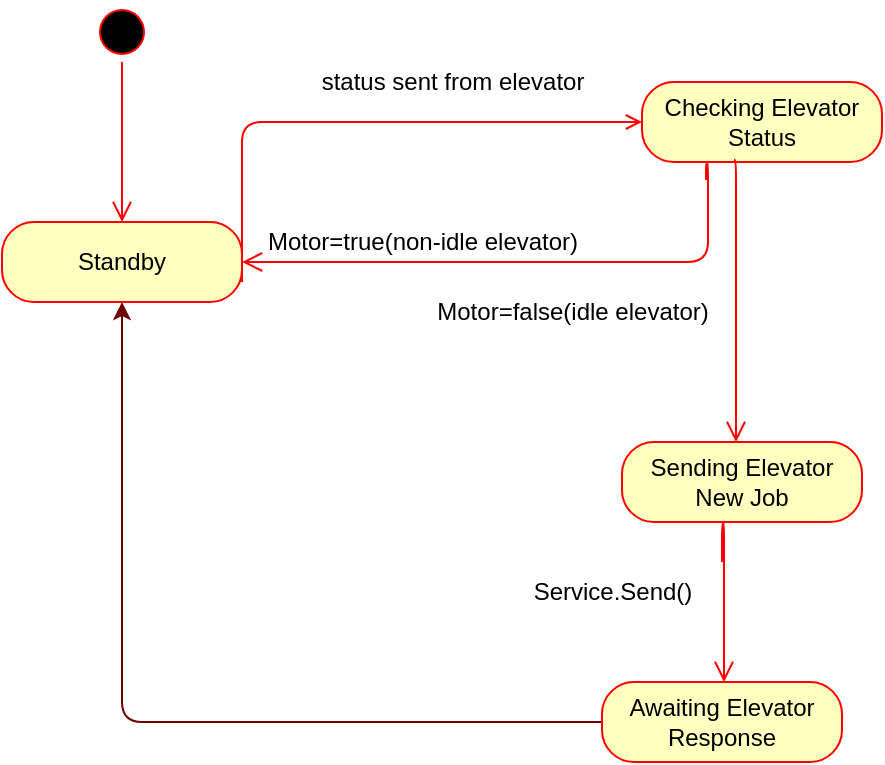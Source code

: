 <mxfile>
    <diagram id="eFqyAC94kuFDtN7c2101" name="Page-1">
        <mxGraphModel dx="624" dy="520" grid="1" gridSize="10" guides="1" tooltips="1" connect="1" arrows="1" fold="1" page="1" pageScale="1" pageWidth="850" pageHeight="1100" math="0" shadow="0">
            <root>
                <mxCell id="0"/>
                <mxCell id="1" parent="0"/>
                <mxCell id="2" value="" style="ellipse;html=1;shape=startState;fillColor=#000000;strokeColor=#ff0000;" parent="1" vertex="1">
                    <mxGeometry x="65" y="70" width="30" height="30" as="geometry"/>
                </mxCell>
                <mxCell id="4" value="Checking Elevator Status" style="rounded=1;whiteSpace=wrap;html=1;arcSize=40;fontColor=#000000;fillColor=#ffffc0;strokeColor=#ff0000;" parent="1" vertex="1">
                    <mxGeometry x="340" y="110" width="120" height="40" as="geometry"/>
                </mxCell>
                <mxCell id="5" value="Sending Elevator New Job" style="rounded=1;whiteSpace=wrap;html=1;arcSize=40;fontColor=#000000;fillColor=#ffffc0;strokeColor=#ff0000;" parent="1" vertex="1">
                    <mxGeometry x="330" y="290" width="120" height="40" as="geometry"/>
                </mxCell>
                <mxCell id="6" value="" style="edgeStyle=orthogonalEdgeStyle;html=1;verticalAlign=bottom;endArrow=open;endSize=8;strokeColor=#ff0000;exitX=0.575;exitY=0.975;exitDx=0;exitDy=0;exitPerimeter=0;" parent="1" edge="1">
                    <mxGeometry relative="1" as="geometry">
                        <mxPoint x="386" y="149" as="sourcePoint"/>
                        <Array as="points">
                            <mxPoint x="387" y="149"/>
                        </Array>
                        <mxPoint x="387" y="290" as="targetPoint"/>
                    </mxGeometry>
                </mxCell>
                <mxCell id="23" style="edgeStyle=none;html=1;entryX=0.5;entryY=1;entryDx=0;entryDy=0;fillColor=#a20025;strokeColor=#6F0000;" edge="1" parent="1" source="7" target="11">
                    <mxGeometry relative="1" as="geometry">
                        <mxPoint x="60" y="420" as="targetPoint"/>
                        <Array as="points">
                            <mxPoint x="80" y="430"/>
                        </Array>
                    </mxGeometry>
                </mxCell>
                <mxCell id="7" value="Awaiting Elevator Response" style="rounded=1;whiteSpace=wrap;html=1;arcSize=40;fontColor=#000000;fillColor=#ffffc0;strokeColor=#ff0000;" parent="1" vertex="1">
                    <mxGeometry x="320" y="410" width="120" height="40" as="geometry"/>
                </mxCell>
                <mxCell id="12" value="" style="edgeStyle=orthogonalEdgeStyle;html=1;verticalAlign=bottom;endArrow=open;strokeColor=#ff0000;exitX=1;exitY=0.75;exitDx=0;exitDy=0;entryX=0;entryY=0.5;entryDx=0;entryDy=0;" parent="1" source="11" target="4" edge="1">
                    <mxGeometry relative="1" as="geometry">
                        <mxPoint x="520" y="260" as="targetPoint"/>
                        <mxPoint x="390" y="260" as="sourcePoint"/>
                        <Array as="points">
                            <mxPoint x="140" y="130"/>
                        </Array>
                    </mxGeometry>
                </mxCell>
                <mxCell id="11" value="Standby" style="rounded=1;whiteSpace=wrap;html=1;arcSize=40;fontColor=#000000;fillColor=#ffffc0;strokeColor=#ff0000;" parent="1" vertex="1">
                    <mxGeometry x="20" y="180" width="120" height="40" as="geometry"/>
                </mxCell>
                <mxCell id="14" value="" style="edgeStyle=orthogonalEdgeStyle;html=1;verticalAlign=bottom;endArrow=open;endSize=8;strokeColor=#ff0000;exitX=0.5;exitY=1;exitDx=0;exitDy=0;entryX=0.5;entryY=0;entryDx=0;entryDy=0;" parent="1" source="2" target="11" edge="1">
                    <mxGeometry relative="1" as="geometry">
                        <mxPoint x="330" y="240" as="targetPoint"/>
                        <mxPoint x="390" y="170" as="sourcePoint"/>
                    </mxGeometry>
                </mxCell>
                <mxCell id="15" value="status sent from elevator" style="text;html=1;align=center;verticalAlign=middle;resizable=0;points=[];autosize=1;strokeColor=none;fillColor=none;" parent="1" vertex="1">
                    <mxGeometry x="170" y="95" width="150" height="30" as="geometry"/>
                </mxCell>
                <mxCell id="17" value="Motor=false(idle elevator)" style="text;html=1;align=center;verticalAlign=middle;resizable=0;points=[];autosize=1;strokeColor=none;fillColor=none;" parent="1" vertex="1">
                    <mxGeometry x="225" y="210" width="160" height="30" as="geometry"/>
                </mxCell>
                <mxCell id="18" value="Service.Send()" style="text;html=1;align=center;verticalAlign=middle;resizable=0;points=[];autosize=1;strokeColor=none;fillColor=none;" parent="1" vertex="1">
                    <mxGeometry x="275" y="350" width="100" height="30" as="geometry"/>
                </mxCell>
                <mxCell id="20" value="" style="edgeStyle=orthogonalEdgeStyle;html=1;verticalAlign=bottom;endArrow=open;endSize=8;strokeColor=#ff0000;exitX=0.575;exitY=0.975;exitDx=0;exitDy=0;exitPerimeter=0;" parent="1" edge="1">
                    <mxGeometry relative="1" as="geometry">
                        <mxPoint x="380" y="350" as="sourcePoint"/>
                        <Array as="points">
                            <mxPoint x="380" y="330"/>
                            <mxPoint x="381" y="330"/>
                        </Array>
                        <mxPoint x="381" y="410" as="targetPoint"/>
                    </mxGeometry>
                </mxCell>
                <mxCell id="21" value="" style="edgeStyle=orthogonalEdgeStyle;html=1;verticalAlign=bottom;endArrow=open;endSize=8;strokeColor=#ff0000;exitX=0.575;exitY=0.975;exitDx=0;exitDy=0;exitPerimeter=0;" parent="1" edge="1">
                    <mxGeometry relative="1" as="geometry">
                        <mxPoint x="372" y="159" as="sourcePoint"/>
                        <Array as="points">
                            <mxPoint x="372" y="150"/>
                            <mxPoint x="373" y="150"/>
                            <mxPoint x="373" y="200"/>
                        </Array>
                        <mxPoint x="140" y="200" as="targetPoint"/>
                    </mxGeometry>
                </mxCell>
                <mxCell id="22" value="Motor=true(non-idle elevator)" style="text;html=1;align=center;verticalAlign=middle;resizable=0;points=[];autosize=1;strokeColor=none;fillColor=none;" parent="1" vertex="1">
                    <mxGeometry x="140" y="175" width="180" height="30" as="geometry"/>
                </mxCell>
            </root>
        </mxGraphModel>
    </diagram>
</mxfile>